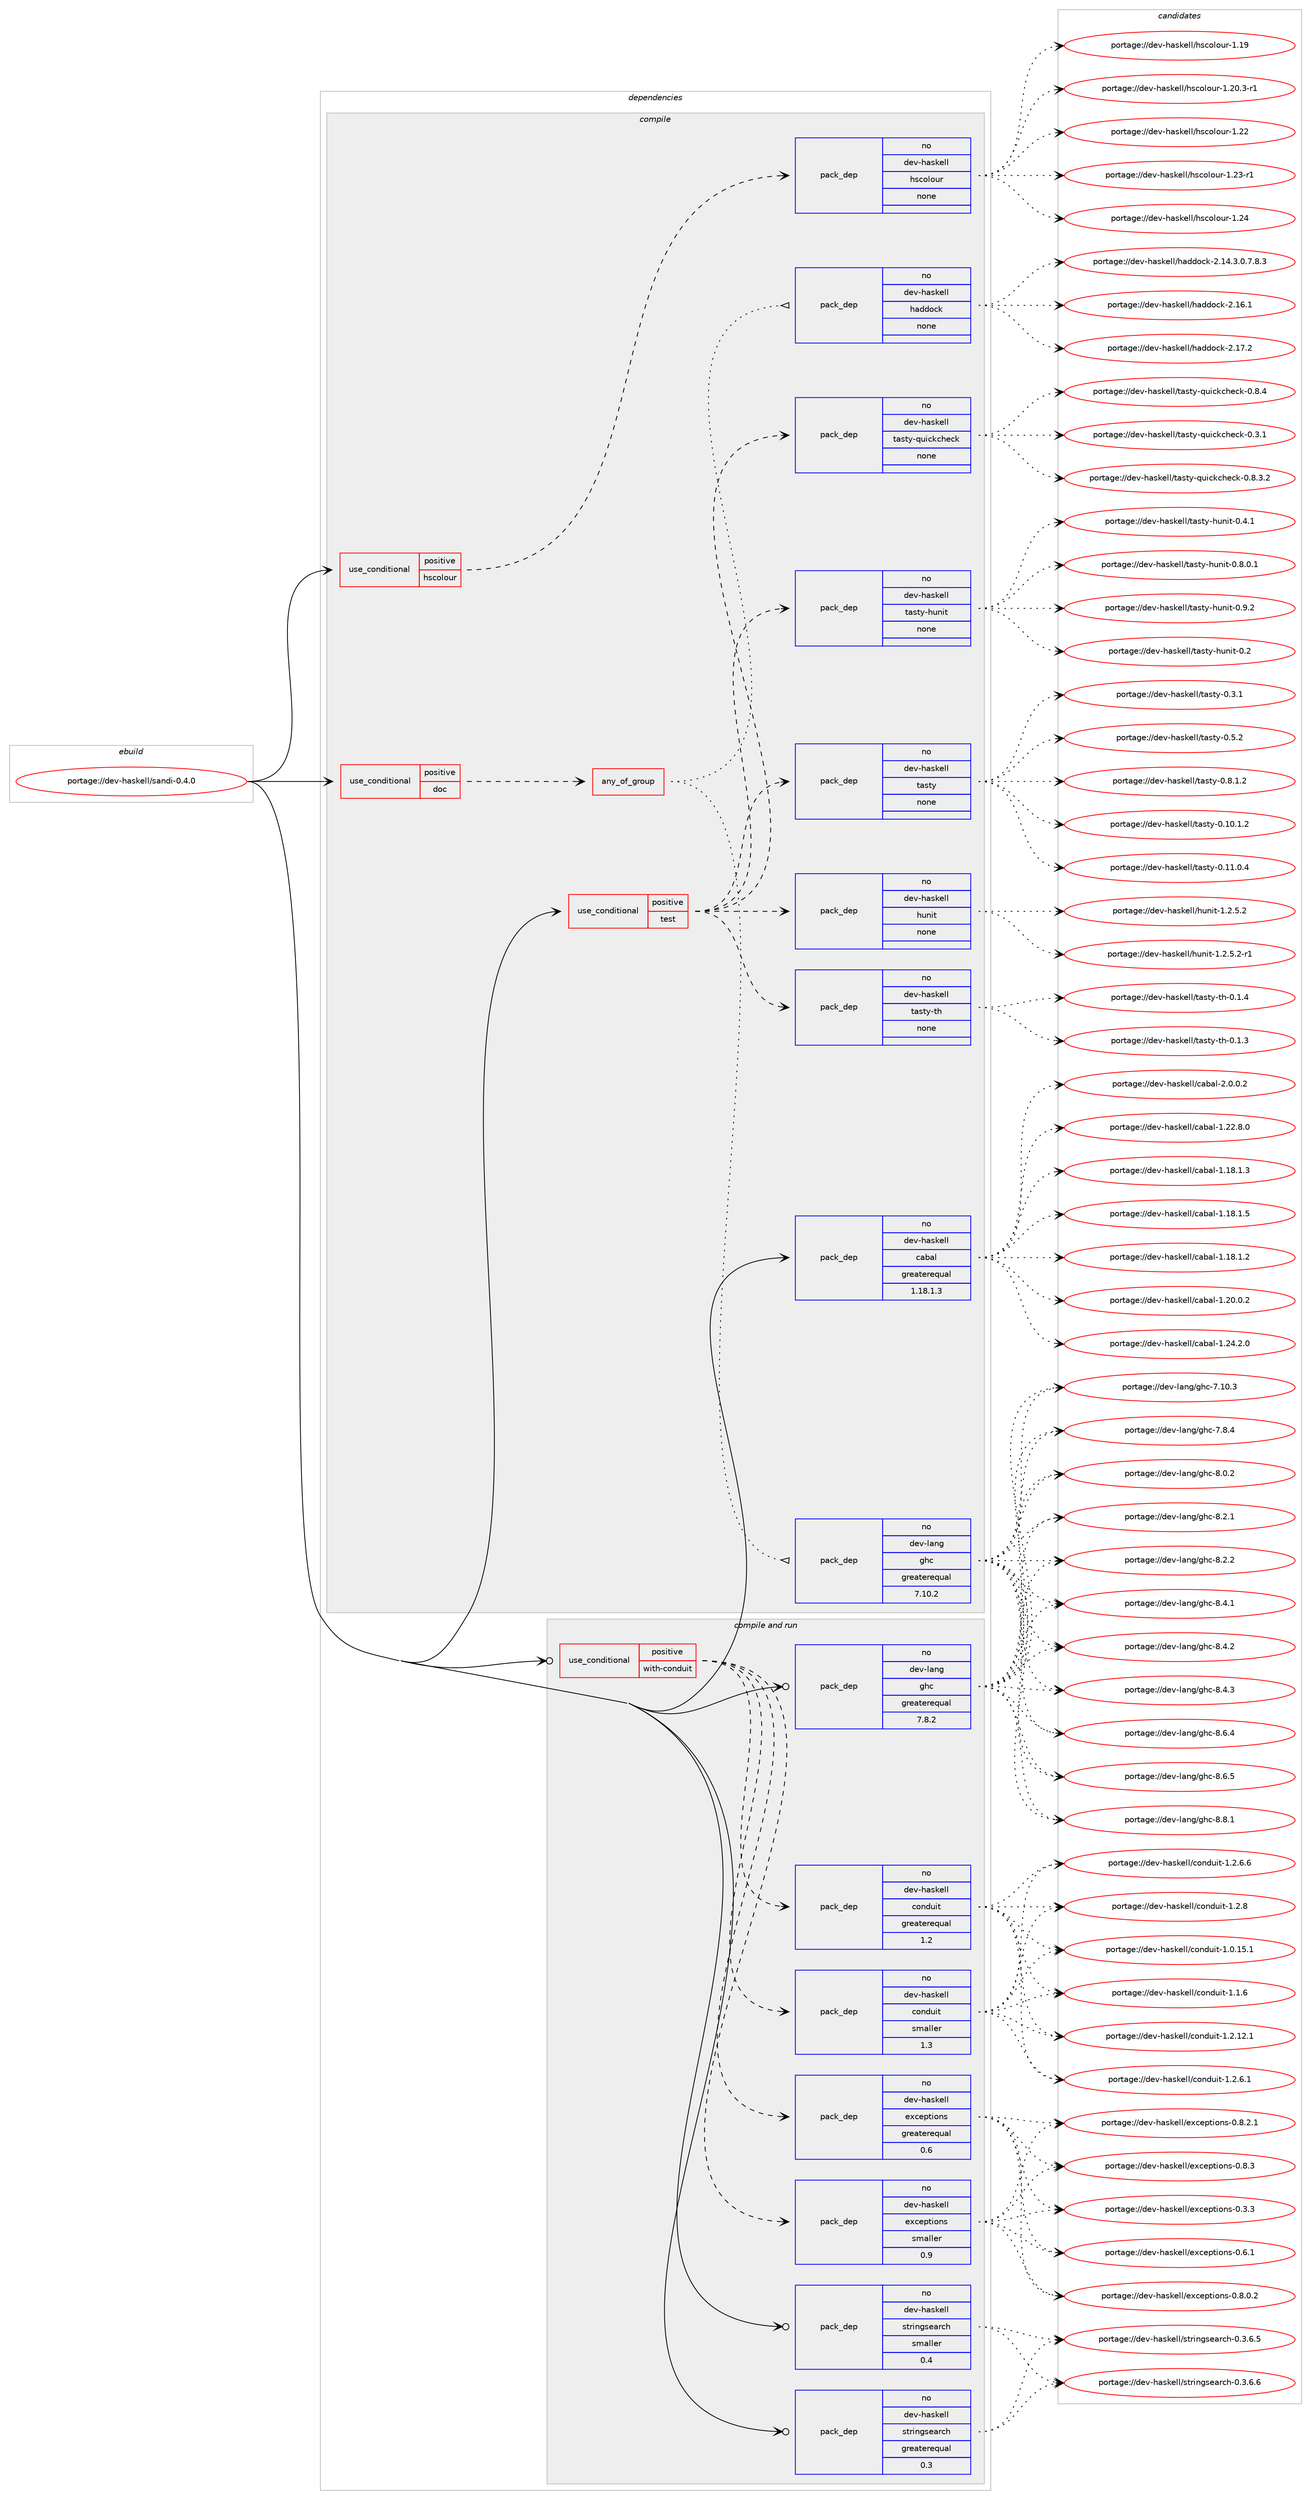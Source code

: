 digraph prolog {

# *************
# Graph options
# *************

newrank=true;
concentrate=true;
compound=true;
graph [rankdir=LR,fontname=Helvetica,fontsize=10,ranksep=1.5];#, ranksep=2.5, nodesep=0.2];
edge  [arrowhead=vee];
node  [fontname=Helvetica,fontsize=10];

# **********
# The ebuild
# **********

subgraph cluster_leftcol {
color=gray;
rank=same;
label=<<i>ebuild</i>>;
id [label="portage://dev-haskell/sandi-0.4.0", color=red, width=4, href="../dev-haskell/sandi-0.4.0.svg"];
}

# ****************
# The dependencies
# ****************

subgraph cluster_midcol {
color=gray;
label=<<i>dependencies</i>>;
subgraph cluster_compile {
fillcolor="#eeeeee";
style=filled;
label=<<i>compile</i>>;
subgraph cond16837 {
dependency78230 [label=<<TABLE BORDER="0" CELLBORDER="1" CELLSPACING="0" CELLPADDING="4"><TR><TD ROWSPAN="3" CELLPADDING="10">use_conditional</TD></TR><TR><TD>positive</TD></TR><TR><TD>doc</TD></TR></TABLE>>, shape=none, color=red];
subgraph any2262 {
dependency78231 [label=<<TABLE BORDER="0" CELLBORDER="1" CELLSPACING="0" CELLPADDING="4"><TR><TD CELLPADDING="10">any_of_group</TD></TR></TABLE>>, shape=none, color=red];subgraph pack59074 {
dependency78232 [label=<<TABLE BORDER="0" CELLBORDER="1" CELLSPACING="0" CELLPADDING="4" WIDTH="220"><TR><TD ROWSPAN="6" CELLPADDING="30">pack_dep</TD></TR><TR><TD WIDTH="110">no</TD></TR><TR><TD>dev-haskell</TD></TR><TR><TD>haddock</TD></TR><TR><TD>none</TD></TR><TR><TD></TD></TR></TABLE>>, shape=none, color=blue];
}
dependency78231:e -> dependency78232:w [weight=20,style="dotted",arrowhead="oinv"];
subgraph pack59075 {
dependency78233 [label=<<TABLE BORDER="0" CELLBORDER="1" CELLSPACING="0" CELLPADDING="4" WIDTH="220"><TR><TD ROWSPAN="6" CELLPADDING="30">pack_dep</TD></TR><TR><TD WIDTH="110">no</TD></TR><TR><TD>dev-lang</TD></TR><TR><TD>ghc</TD></TR><TR><TD>greaterequal</TD></TR><TR><TD>7.10.2</TD></TR></TABLE>>, shape=none, color=blue];
}
dependency78231:e -> dependency78233:w [weight=20,style="dotted",arrowhead="oinv"];
}
dependency78230:e -> dependency78231:w [weight=20,style="dashed",arrowhead="vee"];
}
id:e -> dependency78230:w [weight=20,style="solid",arrowhead="vee"];
subgraph cond16838 {
dependency78234 [label=<<TABLE BORDER="0" CELLBORDER="1" CELLSPACING="0" CELLPADDING="4"><TR><TD ROWSPAN="3" CELLPADDING="10">use_conditional</TD></TR><TR><TD>positive</TD></TR><TR><TD>hscolour</TD></TR></TABLE>>, shape=none, color=red];
subgraph pack59076 {
dependency78235 [label=<<TABLE BORDER="0" CELLBORDER="1" CELLSPACING="0" CELLPADDING="4" WIDTH="220"><TR><TD ROWSPAN="6" CELLPADDING="30">pack_dep</TD></TR><TR><TD WIDTH="110">no</TD></TR><TR><TD>dev-haskell</TD></TR><TR><TD>hscolour</TD></TR><TR><TD>none</TD></TR><TR><TD></TD></TR></TABLE>>, shape=none, color=blue];
}
dependency78234:e -> dependency78235:w [weight=20,style="dashed",arrowhead="vee"];
}
id:e -> dependency78234:w [weight=20,style="solid",arrowhead="vee"];
subgraph cond16839 {
dependency78236 [label=<<TABLE BORDER="0" CELLBORDER="1" CELLSPACING="0" CELLPADDING="4"><TR><TD ROWSPAN="3" CELLPADDING="10">use_conditional</TD></TR><TR><TD>positive</TD></TR><TR><TD>test</TD></TR></TABLE>>, shape=none, color=red];
subgraph pack59077 {
dependency78237 [label=<<TABLE BORDER="0" CELLBORDER="1" CELLSPACING="0" CELLPADDING="4" WIDTH="220"><TR><TD ROWSPAN="6" CELLPADDING="30">pack_dep</TD></TR><TR><TD WIDTH="110">no</TD></TR><TR><TD>dev-haskell</TD></TR><TR><TD>hunit</TD></TR><TR><TD>none</TD></TR><TR><TD></TD></TR></TABLE>>, shape=none, color=blue];
}
dependency78236:e -> dependency78237:w [weight=20,style="dashed",arrowhead="vee"];
subgraph pack59078 {
dependency78238 [label=<<TABLE BORDER="0" CELLBORDER="1" CELLSPACING="0" CELLPADDING="4" WIDTH="220"><TR><TD ROWSPAN="6" CELLPADDING="30">pack_dep</TD></TR><TR><TD WIDTH="110">no</TD></TR><TR><TD>dev-haskell</TD></TR><TR><TD>tasty</TD></TR><TR><TD>none</TD></TR><TR><TD></TD></TR></TABLE>>, shape=none, color=blue];
}
dependency78236:e -> dependency78238:w [weight=20,style="dashed",arrowhead="vee"];
subgraph pack59079 {
dependency78239 [label=<<TABLE BORDER="0" CELLBORDER="1" CELLSPACING="0" CELLPADDING="4" WIDTH="220"><TR><TD ROWSPAN="6" CELLPADDING="30">pack_dep</TD></TR><TR><TD WIDTH="110">no</TD></TR><TR><TD>dev-haskell</TD></TR><TR><TD>tasty-hunit</TD></TR><TR><TD>none</TD></TR><TR><TD></TD></TR></TABLE>>, shape=none, color=blue];
}
dependency78236:e -> dependency78239:w [weight=20,style="dashed",arrowhead="vee"];
subgraph pack59080 {
dependency78240 [label=<<TABLE BORDER="0" CELLBORDER="1" CELLSPACING="0" CELLPADDING="4" WIDTH="220"><TR><TD ROWSPAN="6" CELLPADDING="30">pack_dep</TD></TR><TR><TD WIDTH="110">no</TD></TR><TR><TD>dev-haskell</TD></TR><TR><TD>tasty-quickcheck</TD></TR><TR><TD>none</TD></TR><TR><TD></TD></TR></TABLE>>, shape=none, color=blue];
}
dependency78236:e -> dependency78240:w [weight=20,style="dashed",arrowhead="vee"];
subgraph pack59081 {
dependency78241 [label=<<TABLE BORDER="0" CELLBORDER="1" CELLSPACING="0" CELLPADDING="4" WIDTH="220"><TR><TD ROWSPAN="6" CELLPADDING="30">pack_dep</TD></TR><TR><TD WIDTH="110">no</TD></TR><TR><TD>dev-haskell</TD></TR><TR><TD>tasty-th</TD></TR><TR><TD>none</TD></TR><TR><TD></TD></TR></TABLE>>, shape=none, color=blue];
}
dependency78236:e -> dependency78241:w [weight=20,style="dashed",arrowhead="vee"];
}
id:e -> dependency78236:w [weight=20,style="solid",arrowhead="vee"];
subgraph pack59082 {
dependency78242 [label=<<TABLE BORDER="0" CELLBORDER="1" CELLSPACING="0" CELLPADDING="4" WIDTH="220"><TR><TD ROWSPAN="6" CELLPADDING="30">pack_dep</TD></TR><TR><TD WIDTH="110">no</TD></TR><TR><TD>dev-haskell</TD></TR><TR><TD>cabal</TD></TR><TR><TD>greaterequal</TD></TR><TR><TD>1.18.1.3</TD></TR></TABLE>>, shape=none, color=blue];
}
id:e -> dependency78242:w [weight=20,style="solid",arrowhead="vee"];
}
subgraph cluster_compileandrun {
fillcolor="#eeeeee";
style=filled;
label=<<i>compile and run</i>>;
subgraph cond16840 {
dependency78243 [label=<<TABLE BORDER="0" CELLBORDER="1" CELLSPACING="0" CELLPADDING="4"><TR><TD ROWSPAN="3" CELLPADDING="10">use_conditional</TD></TR><TR><TD>positive</TD></TR><TR><TD>with-conduit</TD></TR></TABLE>>, shape=none, color=red];
subgraph pack59083 {
dependency78244 [label=<<TABLE BORDER="0" CELLBORDER="1" CELLSPACING="0" CELLPADDING="4" WIDTH="220"><TR><TD ROWSPAN="6" CELLPADDING="30">pack_dep</TD></TR><TR><TD WIDTH="110">no</TD></TR><TR><TD>dev-haskell</TD></TR><TR><TD>conduit</TD></TR><TR><TD>greaterequal</TD></TR><TR><TD>1.2</TD></TR></TABLE>>, shape=none, color=blue];
}
dependency78243:e -> dependency78244:w [weight=20,style="dashed",arrowhead="vee"];
subgraph pack59084 {
dependency78245 [label=<<TABLE BORDER="0" CELLBORDER="1" CELLSPACING="0" CELLPADDING="4" WIDTH="220"><TR><TD ROWSPAN="6" CELLPADDING="30">pack_dep</TD></TR><TR><TD WIDTH="110">no</TD></TR><TR><TD>dev-haskell</TD></TR><TR><TD>conduit</TD></TR><TR><TD>smaller</TD></TR><TR><TD>1.3</TD></TR></TABLE>>, shape=none, color=blue];
}
dependency78243:e -> dependency78245:w [weight=20,style="dashed",arrowhead="vee"];
subgraph pack59085 {
dependency78246 [label=<<TABLE BORDER="0" CELLBORDER="1" CELLSPACING="0" CELLPADDING="4" WIDTH="220"><TR><TD ROWSPAN="6" CELLPADDING="30">pack_dep</TD></TR><TR><TD WIDTH="110">no</TD></TR><TR><TD>dev-haskell</TD></TR><TR><TD>exceptions</TD></TR><TR><TD>greaterequal</TD></TR><TR><TD>0.6</TD></TR></TABLE>>, shape=none, color=blue];
}
dependency78243:e -> dependency78246:w [weight=20,style="dashed",arrowhead="vee"];
subgraph pack59086 {
dependency78247 [label=<<TABLE BORDER="0" CELLBORDER="1" CELLSPACING="0" CELLPADDING="4" WIDTH="220"><TR><TD ROWSPAN="6" CELLPADDING="30">pack_dep</TD></TR><TR><TD WIDTH="110">no</TD></TR><TR><TD>dev-haskell</TD></TR><TR><TD>exceptions</TD></TR><TR><TD>smaller</TD></TR><TR><TD>0.9</TD></TR></TABLE>>, shape=none, color=blue];
}
dependency78243:e -> dependency78247:w [weight=20,style="dashed",arrowhead="vee"];
}
id:e -> dependency78243:w [weight=20,style="solid",arrowhead="odotvee"];
subgraph pack59087 {
dependency78248 [label=<<TABLE BORDER="0" CELLBORDER="1" CELLSPACING="0" CELLPADDING="4" WIDTH="220"><TR><TD ROWSPAN="6" CELLPADDING="30">pack_dep</TD></TR><TR><TD WIDTH="110">no</TD></TR><TR><TD>dev-haskell</TD></TR><TR><TD>stringsearch</TD></TR><TR><TD>greaterequal</TD></TR><TR><TD>0.3</TD></TR></TABLE>>, shape=none, color=blue];
}
id:e -> dependency78248:w [weight=20,style="solid",arrowhead="odotvee"];
subgraph pack59088 {
dependency78249 [label=<<TABLE BORDER="0" CELLBORDER="1" CELLSPACING="0" CELLPADDING="4" WIDTH="220"><TR><TD ROWSPAN="6" CELLPADDING="30">pack_dep</TD></TR><TR><TD WIDTH="110">no</TD></TR><TR><TD>dev-haskell</TD></TR><TR><TD>stringsearch</TD></TR><TR><TD>smaller</TD></TR><TR><TD>0.4</TD></TR></TABLE>>, shape=none, color=blue];
}
id:e -> dependency78249:w [weight=20,style="solid",arrowhead="odotvee"];
subgraph pack59089 {
dependency78250 [label=<<TABLE BORDER="0" CELLBORDER="1" CELLSPACING="0" CELLPADDING="4" WIDTH="220"><TR><TD ROWSPAN="6" CELLPADDING="30">pack_dep</TD></TR><TR><TD WIDTH="110">no</TD></TR><TR><TD>dev-lang</TD></TR><TR><TD>ghc</TD></TR><TR><TD>greaterequal</TD></TR><TR><TD>7.8.2</TD></TR></TABLE>>, shape=none, color=blue];
}
id:e -> dependency78250:w [weight=20,style="solid",arrowhead="odotvee"];
}
subgraph cluster_run {
fillcolor="#eeeeee";
style=filled;
label=<<i>run</i>>;
}
}

# **************
# The candidates
# **************

subgraph cluster_choices {
rank=same;
color=gray;
label=<<i>candidates</i>>;

subgraph choice59074 {
color=black;
nodesep=1;
choiceportage1001011184510497115107101108108471049710010011199107455046495246514648465546564651 [label="portage://dev-haskell/haddock-2.14.3.0.7.8.3", color=red, width=4,href="../dev-haskell/haddock-2.14.3.0.7.8.3.svg"];
choiceportage100101118451049711510710110810847104971001001119910745504649544649 [label="portage://dev-haskell/haddock-2.16.1", color=red, width=4,href="../dev-haskell/haddock-2.16.1.svg"];
choiceportage100101118451049711510710110810847104971001001119910745504649554650 [label="portage://dev-haskell/haddock-2.17.2", color=red, width=4,href="../dev-haskell/haddock-2.17.2.svg"];
dependency78232:e -> choiceportage1001011184510497115107101108108471049710010011199107455046495246514648465546564651:w [style=dotted,weight="100"];
dependency78232:e -> choiceportage100101118451049711510710110810847104971001001119910745504649544649:w [style=dotted,weight="100"];
dependency78232:e -> choiceportage100101118451049711510710110810847104971001001119910745504649554650:w [style=dotted,weight="100"];
}
subgraph choice59075 {
color=black;
nodesep=1;
choiceportage1001011184510897110103471031049945554649484651 [label="portage://dev-lang/ghc-7.10.3", color=red, width=4,href="../dev-lang/ghc-7.10.3.svg"];
choiceportage10010111845108971101034710310499455546564652 [label="portage://dev-lang/ghc-7.8.4", color=red, width=4,href="../dev-lang/ghc-7.8.4.svg"];
choiceportage10010111845108971101034710310499455646484650 [label="portage://dev-lang/ghc-8.0.2", color=red, width=4,href="../dev-lang/ghc-8.0.2.svg"];
choiceportage10010111845108971101034710310499455646504649 [label="portage://dev-lang/ghc-8.2.1", color=red, width=4,href="../dev-lang/ghc-8.2.1.svg"];
choiceportage10010111845108971101034710310499455646504650 [label="portage://dev-lang/ghc-8.2.2", color=red, width=4,href="../dev-lang/ghc-8.2.2.svg"];
choiceportage10010111845108971101034710310499455646524649 [label="portage://dev-lang/ghc-8.4.1", color=red, width=4,href="../dev-lang/ghc-8.4.1.svg"];
choiceportage10010111845108971101034710310499455646524650 [label="portage://dev-lang/ghc-8.4.2", color=red, width=4,href="../dev-lang/ghc-8.4.2.svg"];
choiceportage10010111845108971101034710310499455646524651 [label="portage://dev-lang/ghc-8.4.3", color=red, width=4,href="../dev-lang/ghc-8.4.3.svg"];
choiceportage10010111845108971101034710310499455646544652 [label="portage://dev-lang/ghc-8.6.4", color=red, width=4,href="../dev-lang/ghc-8.6.4.svg"];
choiceportage10010111845108971101034710310499455646544653 [label="portage://dev-lang/ghc-8.6.5", color=red, width=4,href="../dev-lang/ghc-8.6.5.svg"];
choiceportage10010111845108971101034710310499455646564649 [label="portage://dev-lang/ghc-8.8.1", color=red, width=4,href="../dev-lang/ghc-8.8.1.svg"];
dependency78233:e -> choiceportage1001011184510897110103471031049945554649484651:w [style=dotted,weight="100"];
dependency78233:e -> choiceportage10010111845108971101034710310499455546564652:w [style=dotted,weight="100"];
dependency78233:e -> choiceportage10010111845108971101034710310499455646484650:w [style=dotted,weight="100"];
dependency78233:e -> choiceportage10010111845108971101034710310499455646504649:w [style=dotted,weight="100"];
dependency78233:e -> choiceportage10010111845108971101034710310499455646504650:w [style=dotted,weight="100"];
dependency78233:e -> choiceportage10010111845108971101034710310499455646524649:w [style=dotted,weight="100"];
dependency78233:e -> choiceportage10010111845108971101034710310499455646524650:w [style=dotted,weight="100"];
dependency78233:e -> choiceportage10010111845108971101034710310499455646524651:w [style=dotted,weight="100"];
dependency78233:e -> choiceportage10010111845108971101034710310499455646544652:w [style=dotted,weight="100"];
dependency78233:e -> choiceportage10010111845108971101034710310499455646544653:w [style=dotted,weight="100"];
dependency78233:e -> choiceportage10010111845108971101034710310499455646564649:w [style=dotted,weight="100"];
}
subgraph choice59076 {
color=black;
nodesep=1;
choiceportage100101118451049711510710110810847104115991111081111171144549464957 [label="portage://dev-haskell/hscolour-1.19", color=red, width=4,href="../dev-haskell/hscolour-1.19.svg"];
choiceportage10010111845104971151071011081084710411599111108111117114454946504846514511449 [label="portage://dev-haskell/hscolour-1.20.3-r1", color=red, width=4,href="../dev-haskell/hscolour-1.20.3-r1.svg"];
choiceportage100101118451049711510710110810847104115991111081111171144549465050 [label="portage://dev-haskell/hscolour-1.22", color=red, width=4,href="../dev-haskell/hscolour-1.22.svg"];
choiceportage1001011184510497115107101108108471041159911110811111711445494650514511449 [label="portage://dev-haskell/hscolour-1.23-r1", color=red, width=4,href="../dev-haskell/hscolour-1.23-r1.svg"];
choiceportage100101118451049711510710110810847104115991111081111171144549465052 [label="portage://dev-haskell/hscolour-1.24", color=red, width=4,href="../dev-haskell/hscolour-1.24.svg"];
dependency78235:e -> choiceportage100101118451049711510710110810847104115991111081111171144549464957:w [style=dotted,weight="100"];
dependency78235:e -> choiceportage10010111845104971151071011081084710411599111108111117114454946504846514511449:w [style=dotted,weight="100"];
dependency78235:e -> choiceportage100101118451049711510710110810847104115991111081111171144549465050:w [style=dotted,weight="100"];
dependency78235:e -> choiceportage1001011184510497115107101108108471041159911110811111711445494650514511449:w [style=dotted,weight="100"];
dependency78235:e -> choiceportage100101118451049711510710110810847104115991111081111171144549465052:w [style=dotted,weight="100"];
}
subgraph choice59077 {
color=black;
nodesep=1;
choiceportage1001011184510497115107101108108471041171101051164549465046534650 [label="portage://dev-haskell/hunit-1.2.5.2", color=red, width=4,href="../dev-haskell/hunit-1.2.5.2.svg"];
choiceportage10010111845104971151071011081084710411711010511645494650465346504511449 [label="portage://dev-haskell/hunit-1.2.5.2-r1", color=red, width=4,href="../dev-haskell/hunit-1.2.5.2-r1.svg"];
dependency78237:e -> choiceportage1001011184510497115107101108108471041171101051164549465046534650:w [style=dotted,weight="100"];
dependency78237:e -> choiceportage10010111845104971151071011081084710411711010511645494650465346504511449:w [style=dotted,weight="100"];
}
subgraph choice59078 {
color=black;
nodesep=1;
choiceportage10010111845104971151071011081084711697115116121454846494846494650 [label="portage://dev-haskell/tasty-0.10.1.2", color=red, width=4,href="../dev-haskell/tasty-0.10.1.2.svg"];
choiceportage10010111845104971151071011081084711697115116121454846494946484652 [label="portage://dev-haskell/tasty-0.11.0.4", color=red, width=4,href="../dev-haskell/tasty-0.11.0.4.svg"];
choiceportage10010111845104971151071011081084711697115116121454846514649 [label="portage://dev-haskell/tasty-0.3.1", color=red, width=4,href="../dev-haskell/tasty-0.3.1.svg"];
choiceportage10010111845104971151071011081084711697115116121454846534650 [label="portage://dev-haskell/tasty-0.5.2", color=red, width=4,href="../dev-haskell/tasty-0.5.2.svg"];
choiceportage100101118451049711510710110810847116971151161214548465646494650 [label="portage://dev-haskell/tasty-0.8.1.2", color=red, width=4,href="../dev-haskell/tasty-0.8.1.2.svg"];
dependency78238:e -> choiceportage10010111845104971151071011081084711697115116121454846494846494650:w [style=dotted,weight="100"];
dependency78238:e -> choiceportage10010111845104971151071011081084711697115116121454846494946484652:w [style=dotted,weight="100"];
dependency78238:e -> choiceportage10010111845104971151071011081084711697115116121454846514649:w [style=dotted,weight="100"];
dependency78238:e -> choiceportage10010111845104971151071011081084711697115116121454846534650:w [style=dotted,weight="100"];
dependency78238:e -> choiceportage100101118451049711510710110810847116971151161214548465646494650:w [style=dotted,weight="100"];
}
subgraph choice59079 {
color=black;
nodesep=1;
choiceportage100101118451049711510710110810847116971151161214510411711010511645484650 [label="portage://dev-haskell/tasty-hunit-0.2", color=red, width=4,href="../dev-haskell/tasty-hunit-0.2.svg"];
choiceportage1001011184510497115107101108108471169711511612145104117110105116454846524649 [label="portage://dev-haskell/tasty-hunit-0.4.1", color=red, width=4,href="../dev-haskell/tasty-hunit-0.4.1.svg"];
choiceportage10010111845104971151071011081084711697115116121451041171101051164548465646484649 [label="portage://dev-haskell/tasty-hunit-0.8.0.1", color=red, width=4,href="../dev-haskell/tasty-hunit-0.8.0.1.svg"];
choiceportage1001011184510497115107101108108471169711511612145104117110105116454846574650 [label="portage://dev-haskell/tasty-hunit-0.9.2", color=red, width=4,href="../dev-haskell/tasty-hunit-0.9.2.svg"];
dependency78239:e -> choiceportage100101118451049711510710110810847116971151161214510411711010511645484650:w [style=dotted,weight="100"];
dependency78239:e -> choiceportage1001011184510497115107101108108471169711511612145104117110105116454846524649:w [style=dotted,weight="100"];
dependency78239:e -> choiceportage10010111845104971151071011081084711697115116121451041171101051164548465646484649:w [style=dotted,weight="100"];
dependency78239:e -> choiceportage1001011184510497115107101108108471169711511612145104117110105116454846574650:w [style=dotted,weight="100"];
}
subgraph choice59080 {
color=black;
nodesep=1;
choiceportage1001011184510497115107101108108471169711511612145113117105991079910410199107454846514649 [label="portage://dev-haskell/tasty-quickcheck-0.3.1", color=red, width=4,href="../dev-haskell/tasty-quickcheck-0.3.1.svg"];
choiceportage10010111845104971151071011081084711697115116121451131171059910799104101991074548465646514650 [label="portage://dev-haskell/tasty-quickcheck-0.8.3.2", color=red, width=4,href="../dev-haskell/tasty-quickcheck-0.8.3.2.svg"];
choiceportage1001011184510497115107101108108471169711511612145113117105991079910410199107454846564652 [label="portage://dev-haskell/tasty-quickcheck-0.8.4", color=red, width=4,href="../dev-haskell/tasty-quickcheck-0.8.4.svg"];
dependency78240:e -> choiceportage1001011184510497115107101108108471169711511612145113117105991079910410199107454846514649:w [style=dotted,weight="100"];
dependency78240:e -> choiceportage10010111845104971151071011081084711697115116121451131171059910799104101991074548465646514650:w [style=dotted,weight="100"];
dependency78240:e -> choiceportage1001011184510497115107101108108471169711511612145113117105991079910410199107454846564652:w [style=dotted,weight="100"];
}
subgraph choice59081 {
color=black;
nodesep=1;
choiceportage1001011184510497115107101108108471169711511612145116104454846494651 [label="portage://dev-haskell/tasty-th-0.1.3", color=red, width=4,href="../dev-haskell/tasty-th-0.1.3.svg"];
choiceportage1001011184510497115107101108108471169711511612145116104454846494652 [label="portage://dev-haskell/tasty-th-0.1.4", color=red, width=4,href="../dev-haskell/tasty-th-0.1.4.svg"];
dependency78241:e -> choiceportage1001011184510497115107101108108471169711511612145116104454846494651:w [style=dotted,weight="100"];
dependency78241:e -> choiceportage1001011184510497115107101108108471169711511612145116104454846494652:w [style=dotted,weight="100"];
}
subgraph choice59082 {
color=black;
nodesep=1;
choiceportage10010111845104971151071011081084799979897108454946495646494650 [label="portage://dev-haskell/cabal-1.18.1.2", color=red, width=4,href="../dev-haskell/cabal-1.18.1.2.svg"];
choiceportage10010111845104971151071011081084799979897108454946495646494651 [label="portage://dev-haskell/cabal-1.18.1.3", color=red, width=4,href="../dev-haskell/cabal-1.18.1.3.svg"];
choiceportage10010111845104971151071011081084799979897108454946495646494653 [label="portage://dev-haskell/cabal-1.18.1.5", color=red, width=4,href="../dev-haskell/cabal-1.18.1.5.svg"];
choiceportage10010111845104971151071011081084799979897108454946504846484650 [label="portage://dev-haskell/cabal-1.20.0.2", color=red, width=4,href="../dev-haskell/cabal-1.20.0.2.svg"];
choiceportage10010111845104971151071011081084799979897108454946505046564648 [label="portage://dev-haskell/cabal-1.22.8.0", color=red, width=4,href="../dev-haskell/cabal-1.22.8.0.svg"];
choiceportage10010111845104971151071011081084799979897108454946505246504648 [label="portage://dev-haskell/cabal-1.24.2.0", color=red, width=4,href="../dev-haskell/cabal-1.24.2.0.svg"];
choiceportage100101118451049711510710110810847999798971084550464846484650 [label="portage://dev-haskell/cabal-2.0.0.2", color=red, width=4,href="../dev-haskell/cabal-2.0.0.2.svg"];
dependency78242:e -> choiceportage10010111845104971151071011081084799979897108454946495646494650:w [style=dotted,weight="100"];
dependency78242:e -> choiceportage10010111845104971151071011081084799979897108454946495646494651:w [style=dotted,weight="100"];
dependency78242:e -> choiceportage10010111845104971151071011081084799979897108454946495646494653:w [style=dotted,weight="100"];
dependency78242:e -> choiceportage10010111845104971151071011081084799979897108454946504846484650:w [style=dotted,weight="100"];
dependency78242:e -> choiceportage10010111845104971151071011081084799979897108454946505046564648:w [style=dotted,weight="100"];
dependency78242:e -> choiceportage10010111845104971151071011081084799979897108454946505246504648:w [style=dotted,weight="100"];
dependency78242:e -> choiceportage100101118451049711510710110810847999798971084550464846484650:w [style=dotted,weight="100"];
}
subgraph choice59083 {
color=black;
nodesep=1;
choiceportage10010111845104971151071011081084799111110100117105116454946484649534649 [label="portage://dev-haskell/conduit-1.0.15.1", color=red, width=4,href="../dev-haskell/conduit-1.0.15.1.svg"];
choiceportage10010111845104971151071011081084799111110100117105116454946494654 [label="portage://dev-haskell/conduit-1.1.6", color=red, width=4,href="../dev-haskell/conduit-1.1.6.svg"];
choiceportage10010111845104971151071011081084799111110100117105116454946504649504649 [label="portage://dev-haskell/conduit-1.2.12.1", color=red, width=4,href="../dev-haskell/conduit-1.2.12.1.svg"];
choiceportage100101118451049711510710110810847991111101001171051164549465046544649 [label="portage://dev-haskell/conduit-1.2.6.1", color=red, width=4,href="../dev-haskell/conduit-1.2.6.1.svg"];
choiceportage100101118451049711510710110810847991111101001171051164549465046544654 [label="portage://dev-haskell/conduit-1.2.6.6", color=red, width=4,href="../dev-haskell/conduit-1.2.6.6.svg"];
choiceportage10010111845104971151071011081084799111110100117105116454946504656 [label="portage://dev-haskell/conduit-1.2.8", color=red, width=4,href="../dev-haskell/conduit-1.2.8.svg"];
dependency78244:e -> choiceportage10010111845104971151071011081084799111110100117105116454946484649534649:w [style=dotted,weight="100"];
dependency78244:e -> choiceportage10010111845104971151071011081084799111110100117105116454946494654:w [style=dotted,weight="100"];
dependency78244:e -> choiceportage10010111845104971151071011081084799111110100117105116454946504649504649:w [style=dotted,weight="100"];
dependency78244:e -> choiceportage100101118451049711510710110810847991111101001171051164549465046544649:w [style=dotted,weight="100"];
dependency78244:e -> choiceportage100101118451049711510710110810847991111101001171051164549465046544654:w [style=dotted,weight="100"];
dependency78244:e -> choiceportage10010111845104971151071011081084799111110100117105116454946504656:w [style=dotted,weight="100"];
}
subgraph choice59084 {
color=black;
nodesep=1;
choiceportage10010111845104971151071011081084799111110100117105116454946484649534649 [label="portage://dev-haskell/conduit-1.0.15.1", color=red, width=4,href="../dev-haskell/conduit-1.0.15.1.svg"];
choiceportage10010111845104971151071011081084799111110100117105116454946494654 [label="portage://dev-haskell/conduit-1.1.6", color=red, width=4,href="../dev-haskell/conduit-1.1.6.svg"];
choiceportage10010111845104971151071011081084799111110100117105116454946504649504649 [label="portage://dev-haskell/conduit-1.2.12.1", color=red, width=4,href="../dev-haskell/conduit-1.2.12.1.svg"];
choiceportage100101118451049711510710110810847991111101001171051164549465046544649 [label="portage://dev-haskell/conduit-1.2.6.1", color=red, width=4,href="../dev-haskell/conduit-1.2.6.1.svg"];
choiceportage100101118451049711510710110810847991111101001171051164549465046544654 [label="portage://dev-haskell/conduit-1.2.6.6", color=red, width=4,href="../dev-haskell/conduit-1.2.6.6.svg"];
choiceportage10010111845104971151071011081084799111110100117105116454946504656 [label="portage://dev-haskell/conduit-1.2.8", color=red, width=4,href="../dev-haskell/conduit-1.2.8.svg"];
dependency78245:e -> choiceportage10010111845104971151071011081084799111110100117105116454946484649534649:w [style=dotted,weight="100"];
dependency78245:e -> choiceportage10010111845104971151071011081084799111110100117105116454946494654:w [style=dotted,weight="100"];
dependency78245:e -> choiceportage10010111845104971151071011081084799111110100117105116454946504649504649:w [style=dotted,weight="100"];
dependency78245:e -> choiceportage100101118451049711510710110810847991111101001171051164549465046544649:w [style=dotted,weight="100"];
dependency78245:e -> choiceportage100101118451049711510710110810847991111101001171051164549465046544654:w [style=dotted,weight="100"];
dependency78245:e -> choiceportage10010111845104971151071011081084799111110100117105116454946504656:w [style=dotted,weight="100"];
}
subgraph choice59085 {
color=black;
nodesep=1;
choiceportage10010111845104971151071011081084710112099101112116105111110115454846514651 [label="portage://dev-haskell/exceptions-0.3.3", color=red, width=4,href="../dev-haskell/exceptions-0.3.3.svg"];
choiceportage10010111845104971151071011081084710112099101112116105111110115454846544649 [label="portage://dev-haskell/exceptions-0.6.1", color=red, width=4,href="../dev-haskell/exceptions-0.6.1.svg"];
choiceportage100101118451049711510710110810847101120991011121161051111101154548465646484650 [label="portage://dev-haskell/exceptions-0.8.0.2", color=red, width=4,href="../dev-haskell/exceptions-0.8.0.2.svg"];
choiceportage100101118451049711510710110810847101120991011121161051111101154548465646504649 [label="portage://dev-haskell/exceptions-0.8.2.1", color=red, width=4,href="../dev-haskell/exceptions-0.8.2.1.svg"];
choiceportage10010111845104971151071011081084710112099101112116105111110115454846564651 [label="portage://dev-haskell/exceptions-0.8.3", color=red, width=4,href="../dev-haskell/exceptions-0.8.3.svg"];
dependency78246:e -> choiceportage10010111845104971151071011081084710112099101112116105111110115454846514651:w [style=dotted,weight="100"];
dependency78246:e -> choiceportage10010111845104971151071011081084710112099101112116105111110115454846544649:w [style=dotted,weight="100"];
dependency78246:e -> choiceportage100101118451049711510710110810847101120991011121161051111101154548465646484650:w [style=dotted,weight="100"];
dependency78246:e -> choiceportage100101118451049711510710110810847101120991011121161051111101154548465646504649:w [style=dotted,weight="100"];
dependency78246:e -> choiceportage10010111845104971151071011081084710112099101112116105111110115454846564651:w [style=dotted,weight="100"];
}
subgraph choice59086 {
color=black;
nodesep=1;
choiceportage10010111845104971151071011081084710112099101112116105111110115454846514651 [label="portage://dev-haskell/exceptions-0.3.3", color=red, width=4,href="../dev-haskell/exceptions-0.3.3.svg"];
choiceportage10010111845104971151071011081084710112099101112116105111110115454846544649 [label="portage://dev-haskell/exceptions-0.6.1", color=red, width=4,href="../dev-haskell/exceptions-0.6.1.svg"];
choiceportage100101118451049711510710110810847101120991011121161051111101154548465646484650 [label="portage://dev-haskell/exceptions-0.8.0.2", color=red, width=4,href="../dev-haskell/exceptions-0.8.0.2.svg"];
choiceportage100101118451049711510710110810847101120991011121161051111101154548465646504649 [label="portage://dev-haskell/exceptions-0.8.2.1", color=red, width=4,href="../dev-haskell/exceptions-0.8.2.1.svg"];
choiceportage10010111845104971151071011081084710112099101112116105111110115454846564651 [label="portage://dev-haskell/exceptions-0.8.3", color=red, width=4,href="../dev-haskell/exceptions-0.8.3.svg"];
dependency78247:e -> choiceportage10010111845104971151071011081084710112099101112116105111110115454846514651:w [style=dotted,weight="100"];
dependency78247:e -> choiceportage10010111845104971151071011081084710112099101112116105111110115454846544649:w [style=dotted,weight="100"];
dependency78247:e -> choiceportage100101118451049711510710110810847101120991011121161051111101154548465646484650:w [style=dotted,weight="100"];
dependency78247:e -> choiceportage100101118451049711510710110810847101120991011121161051111101154548465646504649:w [style=dotted,weight="100"];
dependency78247:e -> choiceportage10010111845104971151071011081084710112099101112116105111110115454846564651:w [style=dotted,weight="100"];
}
subgraph choice59087 {
color=black;
nodesep=1;
choiceportage10010111845104971151071011081084711511611410511010311510197114991044548465146544653 [label="portage://dev-haskell/stringsearch-0.3.6.5", color=red, width=4,href="../dev-haskell/stringsearch-0.3.6.5.svg"];
choiceportage10010111845104971151071011081084711511611410511010311510197114991044548465146544654 [label="portage://dev-haskell/stringsearch-0.3.6.6", color=red, width=4,href="../dev-haskell/stringsearch-0.3.6.6.svg"];
dependency78248:e -> choiceportage10010111845104971151071011081084711511611410511010311510197114991044548465146544653:w [style=dotted,weight="100"];
dependency78248:e -> choiceportage10010111845104971151071011081084711511611410511010311510197114991044548465146544654:w [style=dotted,weight="100"];
}
subgraph choice59088 {
color=black;
nodesep=1;
choiceportage10010111845104971151071011081084711511611410511010311510197114991044548465146544653 [label="portage://dev-haskell/stringsearch-0.3.6.5", color=red, width=4,href="../dev-haskell/stringsearch-0.3.6.5.svg"];
choiceportage10010111845104971151071011081084711511611410511010311510197114991044548465146544654 [label="portage://dev-haskell/stringsearch-0.3.6.6", color=red, width=4,href="../dev-haskell/stringsearch-0.3.6.6.svg"];
dependency78249:e -> choiceportage10010111845104971151071011081084711511611410511010311510197114991044548465146544653:w [style=dotted,weight="100"];
dependency78249:e -> choiceportage10010111845104971151071011081084711511611410511010311510197114991044548465146544654:w [style=dotted,weight="100"];
}
subgraph choice59089 {
color=black;
nodesep=1;
choiceportage1001011184510897110103471031049945554649484651 [label="portage://dev-lang/ghc-7.10.3", color=red, width=4,href="../dev-lang/ghc-7.10.3.svg"];
choiceportage10010111845108971101034710310499455546564652 [label="portage://dev-lang/ghc-7.8.4", color=red, width=4,href="../dev-lang/ghc-7.8.4.svg"];
choiceportage10010111845108971101034710310499455646484650 [label="portage://dev-lang/ghc-8.0.2", color=red, width=4,href="../dev-lang/ghc-8.0.2.svg"];
choiceportage10010111845108971101034710310499455646504649 [label="portage://dev-lang/ghc-8.2.1", color=red, width=4,href="../dev-lang/ghc-8.2.1.svg"];
choiceportage10010111845108971101034710310499455646504650 [label="portage://dev-lang/ghc-8.2.2", color=red, width=4,href="../dev-lang/ghc-8.2.2.svg"];
choiceportage10010111845108971101034710310499455646524649 [label="portage://dev-lang/ghc-8.4.1", color=red, width=4,href="../dev-lang/ghc-8.4.1.svg"];
choiceportage10010111845108971101034710310499455646524650 [label="portage://dev-lang/ghc-8.4.2", color=red, width=4,href="../dev-lang/ghc-8.4.2.svg"];
choiceportage10010111845108971101034710310499455646524651 [label="portage://dev-lang/ghc-8.4.3", color=red, width=4,href="../dev-lang/ghc-8.4.3.svg"];
choiceportage10010111845108971101034710310499455646544652 [label="portage://dev-lang/ghc-8.6.4", color=red, width=4,href="../dev-lang/ghc-8.6.4.svg"];
choiceportage10010111845108971101034710310499455646544653 [label="portage://dev-lang/ghc-8.6.5", color=red, width=4,href="../dev-lang/ghc-8.6.5.svg"];
choiceportage10010111845108971101034710310499455646564649 [label="portage://dev-lang/ghc-8.8.1", color=red, width=4,href="../dev-lang/ghc-8.8.1.svg"];
dependency78250:e -> choiceportage1001011184510897110103471031049945554649484651:w [style=dotted,weight="100"];
dependency78250:e -> choiceportage10010111845108971101034710310499455546564652:w [style=dotted,weight="100"];
dependency78250:e -> choiceportage10010111845108971101034710310499455646484650:w [style=dotted,weight="100"];
dependency78250:e -> choiceportage10010111845108971101034710310499455646504649:w [style=dotted,weight="100"];
dependency78250:e -> choiceportage10010111845108971101034710310499455646504650:w [style=dotted,weight="100"];
dependency78250:e -> choiceportage10010111845108971101034710310499455646524649:w [style=dotted,weight="100"];
dependency78250:e -> choiceportage10010111845108971101034710310499455646524650:w [style=dotted,weight="100"];
dependency78250:e -> choiceportage10010111845108971101034710310499455646524651:w [style=dotted,weight="100"];
dependency78250:e -> choiceportage10010111845108971101034710310499455646544652:w [style=dotted,weight="100"];
dependency78250:e -> choiceportage10010111845108971101034710310499455646544653:w [style=dotted,weight="100"];
dependency78250:e -> choiceportage10010111845108971101034710310499455646564649:w [style=dotted,weight="100"];
}
}

}

